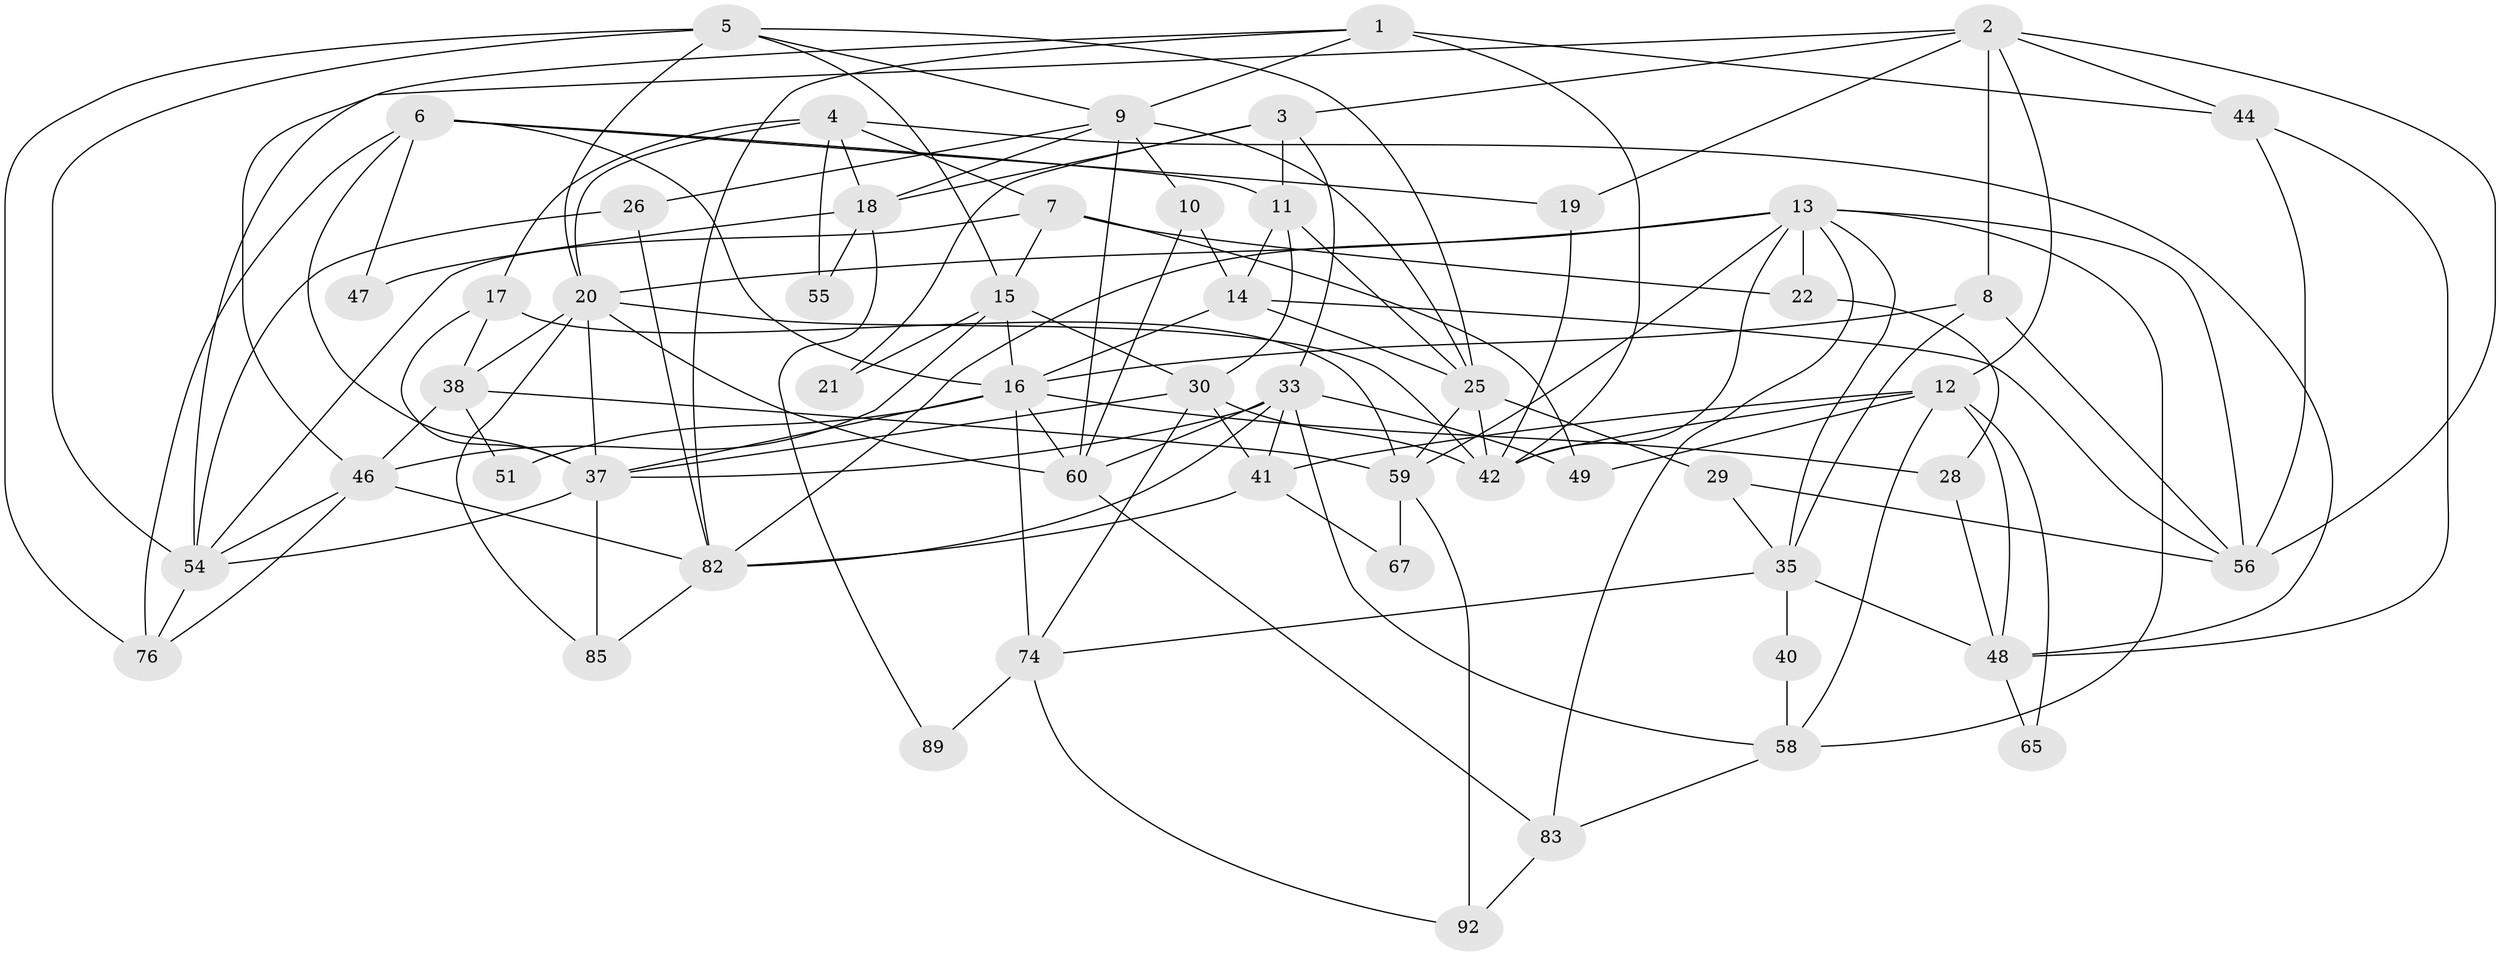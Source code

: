 // Generated by graph-tools (version 1.1) at 2025/52/02/27/25 19:52:09]
// undirected, 55 vertices, 135 edges
graph export_dot {
graph [start="1"]
  node [color=gray90,style=filled];
  1 [super="+36"];
  2 [super="+23"];
  3 [super="+71"];
  4 [super="+52"];
  5 [super="+73"];
  6 [super="+81"];
  7 [super="+66"];
  8 [super="+61"];
  9 [super="+34"];
  10 [super="+90"];
  11;
  12 [super="+86"];
  13 [super="+62"];
  14 [super="+77"];
  15 [super="+57"];
  16 [super="+69"];
  17 [super="+70"];
  18 [super="+24"];
  19;
  20 [super="+32"];
  21;
  22;
  25 [super="+39"];
  26 [super="+27"];
  28;
  29 [super="+31"];
  30 [super="+64"];
  33 [super="+43"];
  35 [super="+88"];
  37 [super="+91"];
  38 [super="+50"];
  40;
  41 [super="+75"];
  42 [super="+45"];
  44 [super="+53"];
  46 [super="+63"];
  47;
  48 [super="+80"];
  49;
  51;
  54;
  55;
  56 [super="+78"];
  58 [super="+68"];
  59 [super="+72"];
  60 [super="+87"];
  65;
  67;
  74 [super="+79"];
  76;
  82 [super="+84"];
  83;
  85;
  89;
  92;
  1 -- 82;
  1 -- 46;
  1 -- 44 [weight=2];
  1 -- 42;
  1 -- 9;
  2 -- 56;
  2 -- 3;
  2 -- 44;
  2 -- 19;
  2 -- 54;
  2 -- 8;
  2 -- 12;
  3 -- 33;
  3 -- 21;
  3 -- 11;
  3 -- 18;
  4 -- 20;
  4 -- 48;
  4 -- 17;
  4 -- 18;
  4 -- 55;
  4 -- 7;
  5 -- 54;
  5 -- 76;
  5 -- 25;
  5 -- 9;
  5 -- 20;
  5 -- 15;
  6 -- 76;
  6 -- 16;
  6 -- 47;
  6 -- 19;
  6 -- 11;
  6 -- 37;
  7 -- 15 [weight=2];
  7 -- 54;
  7 -- 49;
  7 -- 22;
  8 -- 16;
  8 -- 56;
  8 -- 35;
  9 -- 10 [weight=2];
  9 -- 18;
  9 -- 26 [weight=2];
  9 -- 60;
  9 -- 25;
  10 -- 60;
  10 -- 14;
  11 -- 14;
  11 -- 30;
  11 -- 25;
  12 -- 42 [weight=2];
  12 -- 48;
  12 -- 65 [weight=2];
  12 -- 49;
  12 -- 41;
  12 -- 58;
  13 -- 83;
  13 -- 35;
  13 -- 82;
  13 -- 20;
  13 -- 22;
  13 -- 56;
  13 -- 59;
  13 -- 42;
  13 -- 58;
  14 -- 25;
  14 -- 16;
  14 -- 56;
  15 -- 21;
  15 -- 46;
  15 -- 16;
  15 -- 30;
  16 -- 51;
  16 -- 74;
  16 -- 37;
  16 -- 60;
  16 -- 28;
  17 -- 59;
  17 -- 37;
  17 -- 38;
  18 -- 47;
  18 -- 89;
  18 -- 55;
  19 -- 42;
  20 -- 42;
  20 -- 85;
  20 -- 38;
  20 -- 60;
  20 -- 37;
  22 -- 28;
  25 -- 42;
  25 -- 59;
  25 -- 29;
  26 -- 54;
  26 -- 82;
  28 -- 48;
  29 -- 56;
  29 -- 35;
  30 -- 41;
  30 -- 74;
  30 -- 42;
  30 -- 37;
  33 -- 49;
  33 -- 58;
  33 -- 37;
  33 -- 82;
  33 -- 60;
  33 -- 41;
  35 -- 40;
  35 -- 74;
  35 -- 48;
  37 -- 54;
  37 -- 85;
  38 -- 51;
  38 -- 46;
  38 -- 59;
  40 -- 58;
  41 -- 82;
  41 -- 67;
  44 -- 48 [weight=2];
  44 -- 56;
  46 -- 54;
  46 -- 76;
  46 -- 82;
  48 -- 65 [weight=2];
  54 -- 76;
  58 -- 83;
  59 -- 67;
  59 -- 92;
  60 -- 83;
  74 -- 92;
  74 -- 89;
  82 -- 85;
  83 -- 92;
}
